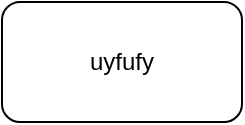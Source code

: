 <mxfile version="20.7.2" type="github"><diagram id="XSYuAF8gNDfdLj3-uM04" name="Page-1"><mxGraphModel dx="1233" dy="909" grid="1" gridSize="10" guides="1" tooltips="1" connect="1" arrows="1" fold="1" page="1" pageScale="1" pageWidth="850" pageHeight="1100" math="0" shadow="0"><root><mxCell id="0"/><mxCell id="1" parent="0"/><mxCell id="I66afFW-9Z5rTBAczqOq-1" value="uyfufy" style="rounded=1;whiteSpace=wrap;html=1;" vertex="1" parent="1"><mxGeometry x="360" y="440" width="120" height="60" as="geometry"/></mxCell></root></mxGraphModel></diagram></mxfile>